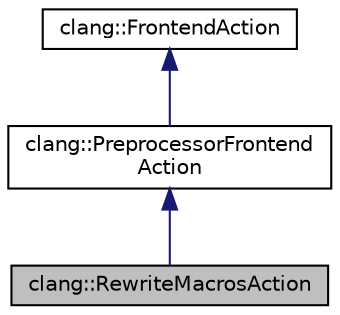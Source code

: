 digraph "clang::RewriteMacrosAction"
{
 // LATEX_PDF_SIZE
  bgcolor="transparent";
  edge [fontname="Helvetica",fontsize="10",labelfontname="Helvetica",labelfontsize="10"];
  node [fontname="Helvetica",fontsize="10",shape=record];
  Node1 [label="clang::RewriteMacrosAction",height=0.2,width=0.4,color="black", fillcolor="grey75", style="filled", fontcolor="black",tooltip=" "];
  Node2 -> Node1 [dir="back",color="midnightblue",fontsize="10",style="solid",fontname="Helvetica"];
  Node2 [label="clang::PreprocessorFrontend\lAction",height=0.2,width=0.4,color="black",URL="$classclang_1_1PreprocessorFrontendAction.html",tooltip="Abstract base class to use for preprocessor-based frontend actions."];
  Node3 -> Node2 [dir="back",color="midnightblue",fontsize="10",style="solid",fontname="Helvetica"];
  Node3 [label="clang::FrontendAction",height=0.2,width=0.4,color="black",URL="$classclang_1_1FrontendAction.html",tooltip="Abstract base class for actions which can be performed by the frontend."];
}
